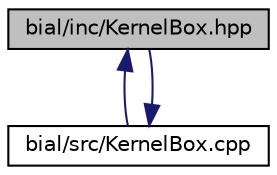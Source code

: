 digraph "bial/inc/KernelBox.hpp"
{
  edge [fontname="Helvetica",fontsize="10",labelfontname="Helvetica",labelfontsize="10"];
  node [fontname="Helvetica",fontsize="10",shape=record];
  Node1 [label="bial/inc/KernelBox.hpp",height=0.2,width=0.4,color="black", fillcolor="grey75", style="filled", fontcolor="black"];
  Node1 -> Node2 [dir="back",color="midnightblue",fontsize="10",style="solid",fontname="Helvetica"];
  Node2 [label="bial/src/KernelBox.cpp",height=0.2,width=0.4,color="black", fillcolor="white", style="filled",URL="$_kernel_box_8cpp.html"];
  Node2 -> Node1 [dir="back",color="midnightblue",fontsize="10",style="solid",fontname="Helvetica"];
}

